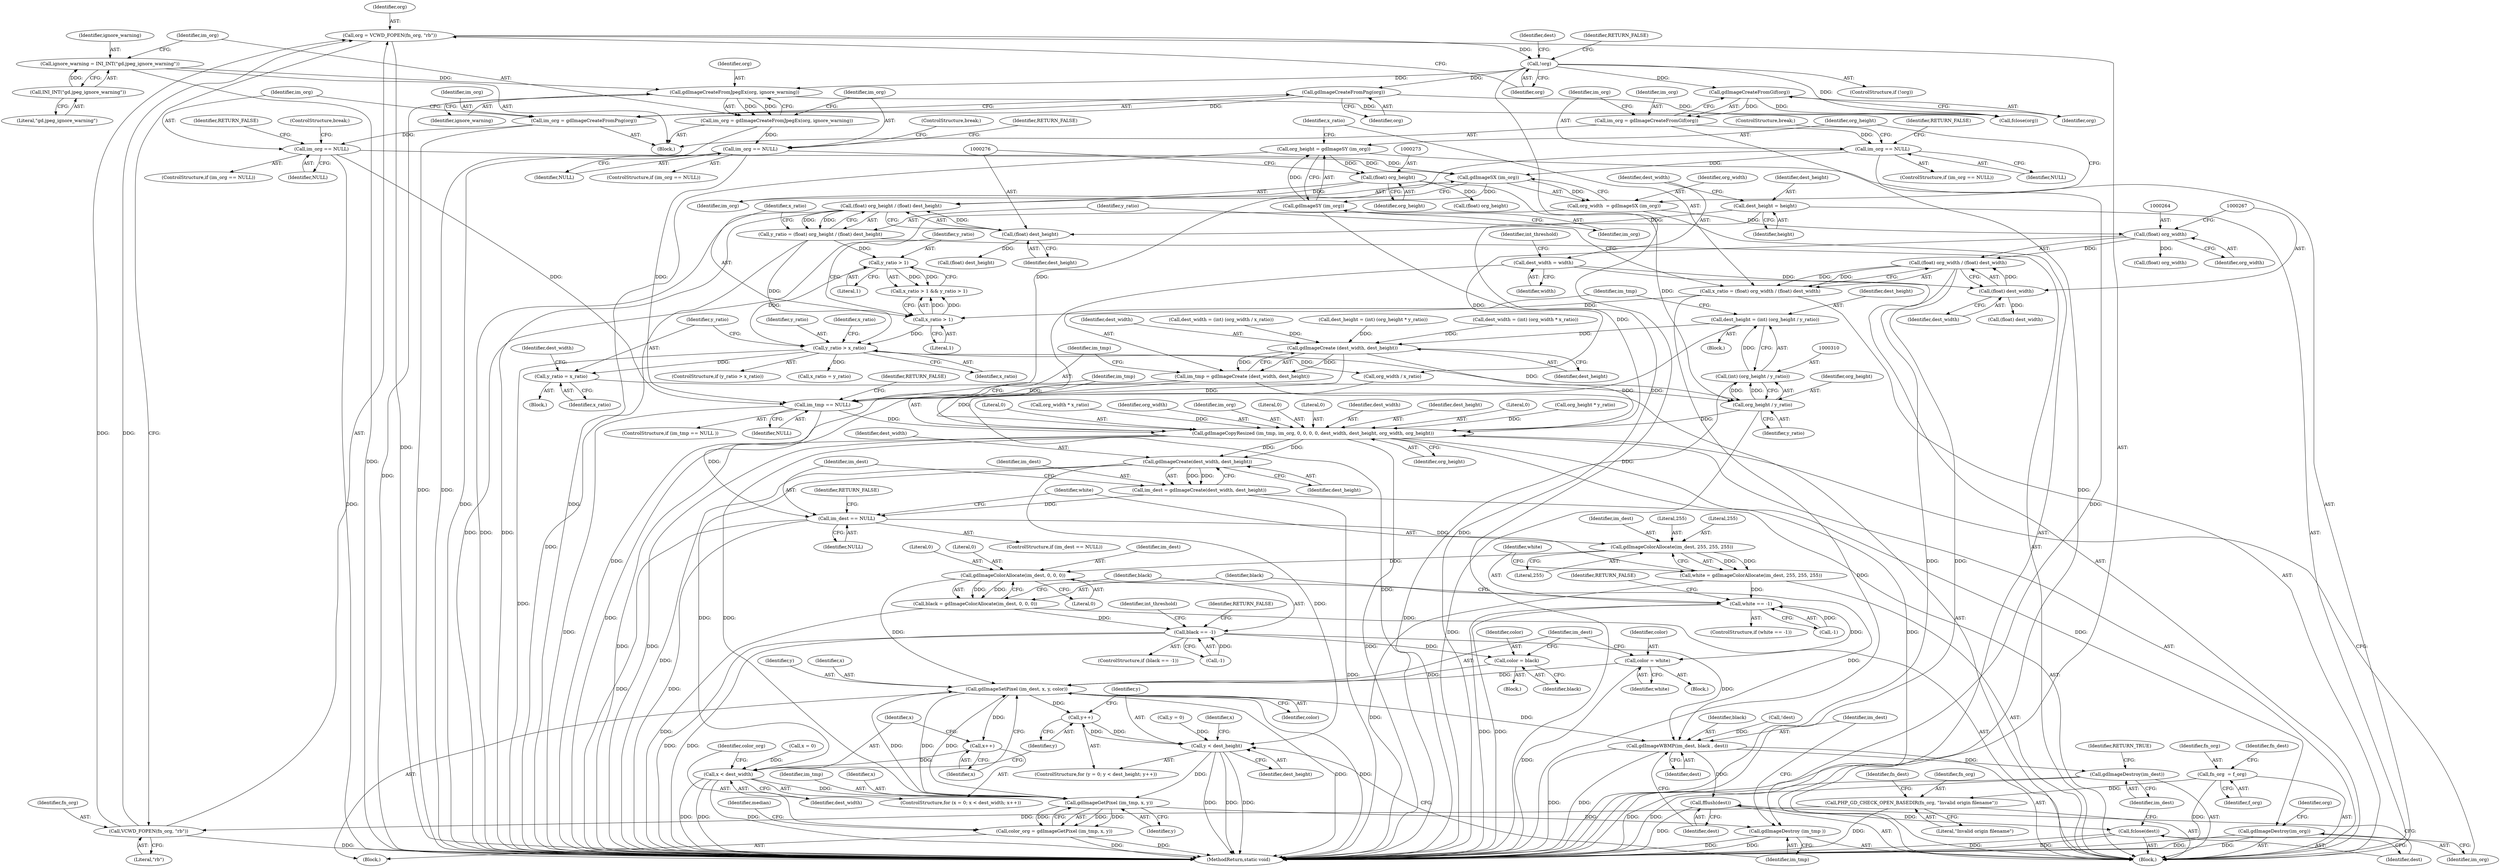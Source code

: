 digraph "0_php-src_b6f13a5ef9d6280cf984826a5de012a32c396cd4?w=1_2@integer" {
"1000307" [label="(Call,dest_height = (int) (org_height / y_ratio))"];
"1000309" [label="(Call,(int) (org_height / y_ratio))"];
"1000311" [label="(Call,org_height / y_ratio)"];
"1000272" [label="(Call,(float) org_height)"];
"1000256" [label="(Call,org_height = gdImageSY (im_org))"];
"1000258" [label="(Call,gdImageSY (im_org))"];
"1000254" [label="(Call,gdImageSX (im_org))"];
"1000231" [label="(Call,im_org == NULL)"];
"1000225" [label="(Call,im_org = gdImageCreateFromJpegEx(org, ignore_warning))"];
"1000227" [label="(Call,gdImageCreateFromJpegEx(org, ignore_warning))"];
"1000191" [label="(Call,!org)"];
"1000185" [label="(Call,org = VCWD_FOPEN(fn_org, \"rb\"))"];
"1000187" [label="(Call,VCWD_FOPEN(fn_org, \"rb\"))"];
"1000179" [label="(Call,PHP_GD_CHECK_OPEN_BASEDIR(fn_org, \"Invalid origin filename\"))"];
"1000154" [label="(Call,fn_org  = f_org)"];
"1000221" [label="(Call,ignore_warning = INI_INT(\"gd.jpeg_ignore_warning\"))"];
"1000223" [label="(Call,INI_INT(\"gd.jpeg_ignore_warning\"))"];
"1000214" [label="(Call,im_org == NULL)"];
"1000209" [label="(Call,im_org = gdImageCreateFromGif(org))"];
"1000211" [label="(Call,gdImageCreateFromGif(org))"];
"1000243" [label="(Call,im_org == NULL)"];
"1000238" [label="(Call,im_org = gdImageCreateFromPng(org))"];
"1000240" [label="(Call,gdImageCreateFromPng(org))"];
"1000297" [label="(Call,y_ratio = x_ratio)"];
"1000288" [label="(Call,y_ratio > x_ratio)"];
"1000283" [label="(Call,y_ratio > 1)"];
"1000269" [label="(Call,y_ratio = (float) org_height / (float) dest_height)"];
"1000271" [label="(Call,(float) org_height / (float) dest_height)"];
"1000275" [label="(Call,(float) dest_height)"];
"1000160" [label="(Call,dest_height = height)"];
"1000280" [label="(Call,x_ratio > 1)"];
"1000260" [label="(Call,x_ratio = (float) org_width / (float) dest_width)"];
"1000262" [label="(Call,(float) org_width / (float) dest_width)"];
"1000263" [label="(Call,(float) org_width)"];
"1000252" [label="(Call,org_width  = gdImageSX (im_org))"];
"1000266" [label="(Call,(float) dest_width)"];
"1000163" [label="(Call,dest_width = width)"];
"1000363" [label="(Call,gdImageCreate (dest_width, dest_height))"];
"1000361" [label="(Call,im_tmp = gdImageCreate (dest_width, dest_height))"];
"1000367" [label="(Call,im_tmp == NULL)"];
"1000372" [label="(Call,gdImageCopyResized (im_tmp, im_org, 0, 0, 0, 0, dest_width, dest_height, org_width, org_height))"];
"1000383" [label="(Call,gdImageDestroy(im_org))"];
"1000389" [label="(Call,gdImageCreate(dest_width, dest_height))"];
"1000387" [label="(Call,im_dest = gdImageCreate(dest_width, dest_height))"];
"1000393" [label="(Call,im_dest == NULL)"];
"1000400" [label="(Call,gdImageColorAllocate(im_dest, 255, 255, 255))"];
"1000398" [label="(Call,white = gdImageColorAllocate(im_dest, 255, 255, 255))"];
"1000406" [label="(Call,white == -1)"];
"1000488" [label="(Call,color = white)"];
"1000491" [label="(Call,gdImageSetPixel (im_dest, x, y, color))"];
"1000438" [label="(Call,y++)"];
"1000435" [label="(Call,y < dest_height)"];
"1000453" [label="(Call,gdImageGetPixel (im_tmp, x, y))"];
"1000451" [label="(Call,color_org = gdImageGetPixel (im_tmp, x, y))"];
"1000496" [label="(Call,gdImageDestroy (im_tmp ))"];
"1000448" [label="(Call,x++)"];
"1000445" [label="(Call,x < dest_width)"];
"1000498" [label="(Call,gdImageWBMP(im_dest, black , dest))"];
"1000502" [label="(Call,fflush(dest))"];
"1000504" [label="(Call,fclose(dest))"];
"1000506" [label="(Call,gdImageDestroy(im_dest))"];
"1000414" [label="(Call,gdImageColorAllocate(im_dest, 0, 0, 0))"];
"1000412" [label="(Call,black = gdImageColorAllocate(im_dest, 0, 0, 0))"];
"1000420" [label="(Call,black == -1)"];
"1000483" [label="(Call,color = black)"];
"1000167" [label="(Identifier,int_threshold)"];
"1000183" [label="(Identifier,fn_dest)"];
"1000179" [label="(Call,PHP_GD_CHECK_OPEN_BASEDIR(fn_org, \"Invalid origin filename\"))"];
"1000445" [label="(Call,x < dest_width)"];
"1000213" [label="(ControlStructure,if (im_org == NULL))"];
"1000223" [label="(Call,INI_INT(\"gd.jpeg_ignore_warning\"))"];
"1000307" [label="(Call,dest_height = (int) (org_height / y_ratio))"];
"1000296" [label="(Block,)"];
"1000383" [label="(Call,gdImageDestroy(im_org))"];
"1000191" [label="(Call,!org)"];
"1000496" [label="(Call,gdImageDestroy (im_tmp ))"];
"1000432" [label="(Call,y = 0)"];
"1000156" [label="(Identifier,f_org)"];
"1000505" [label="(Identifier,dest)"];
"1000366" [label="(ControlStructure,if (im_tmp == NULL ))"];
"1000485" [label="(Identifier,black)"];
"1000311" [label="(Call,org_height / y_ratio)"];
"1000272" [label="(Call,(float) org_height)"];
"1000162" [label="(Identifier,height)"];
"1000378" [label="(Literal,0)"];
"1000404" [label="(Literal,255)"];
"1000431" [label="(ControlStructure,for (y = 0; y < dest_height; y++))"];
"1000484" [label="(Identifier,color)"];
"1000408" [label="(Call,-1)"];
"1000187" [label="(Call,VCWD_FOPEN(fn_org, \"rb\"))"];
"1000244" [label="(Identifier,im_org)"];
"1000399" [label="(Identifier,white)"];
"1000487" [label="(Block,)"];
"1000196" [label="(Identifier,dest)"];
"1000417" [label="(Literal,0)"];
"1000319" [label="(Call,(float) dest_width)"];
"1000230" [label="(ControlStructure,if (im_org == NULL))"];
"1000212" [label="(Identifier,org)"];
"1000185" [label="(Call,org = VCWD_FOPEN(fn_org, \"rb\"))"];
"1000351" [label="(Call,org_width * x_ratio)"];
"1000400" [label="(Call,gdImageColorAllocate(im_dest, 255, 255, 255))"];
"1000304" [label="(Call,org_width / x_ratio)"];
"1000407" [label="(Identifier,white)"];
"1000287" [label="(ControlStructure,if (y_ratio > x_ratio))"];
"1000371" [label="(Identifier,RETURN_FALSE)"];
"1000406" [label="(Call,white == -1)"];
"1000211" [label="(Call,gdImageCreateFromGif(org))"];
"1000491" [label="(Call,gdImageSetPixel (im_dest, x, y, color))"];
"1000373" [label="(Identifier,im_tmp)"];
"1000268" [label="(Identifier,dest_width)"];
"1000263" [label="(Call,(float) org_width)"];
"1000207" [label="(Block,)"];
"1000274" [label="(Identifier,org_height)"];
"1000281" [label="(Identifier,x_ratio)"];
"1000280" [label="(Call,x_ratio > 1)"];
"1000288" [label="(Call,y_ratio > x_ratio)"];
"1000393" [label="(Call,im_dest == NULL)"];
"1000395" [label="(Identifier,NULL)"];
"1000413" [label="(Identifier,black)"];
"1000226" [label="(Identifier,im_org)"];
"1000275" [label="(Call,(float) dest_height)"];
"1000242" [label="(ControlStructure,if (im_org == NULL))"];
"1000391" [label="(Identifier,dest_height)"];
"1000506" [label="(Call,gdImageDestroy(im_dest))"];
"1000221" [label="(Call,ignore_warning = INI_INT(\"gd.jpeg_ignore_warning\"))"];
"1000456" [label="(Identifier,y)"];
"1000298" [label="(Identifier,y_ratio)"];
"1000285" [label="(Literal,1)"];
"1000427" [label="(Identifier,int_threshold)"];
"1000502" [label="(Call,fflush(dest))"];
"1000497" [label="(Identifier,im_tmp)"];
"1000509" [label="(MethodReturn,static void)"];
"1000210" [label="(Identifier,im_org)"];
"1000194" [label="(Identifier,RETURN_FALSE)"];
"1000163" [label="(Call,dest_width = width)"];
"1000190" [label="(ControlStructure,if (!org))"];
"1000231" [label="(Call,im_org == NULL)"];
"1000504" [label="(Call,fclose(dest))"];
"1000181" [label="(Literal,\"Invalid origin filename\")"];
"1000322" [label="(Call,(float) org_width)"];
"1000425" [label="(Identifier,RETURN_FALSE)"];
"1000247" [label="(Identifier,RETURN_FALSE)"];
"1000367" [label="(Call,im_tmp == NULL)"];
"1000259" [label="(Identifier,im_org)"];
"1000402" [label="(Literal,255)"];
"1000421" [label="(Identifier,black)"];
"1000354" [label="(Call,dest_height = (int) (org_height * y_ratio))"];
"1000271" [label="(Call,(float) org_height / (float) dest_height)"];
"1000299" [label="(Identifier,x_ratio)"];
"1000265" [label="(Identifier,org_width)"];
"1000394" [label="(Identifier,im_dest)"];
"1000415" [label="(Identifier,im_dest)"];
"1000192" [label="(Identifier,org)"];
"1000229" [label="(Identifier,ignore_warning)"];
"1000403" [label="(Literal,255)"];
"1000500" [label="(Identifier,black)"];
"1000381" [label="(Identifier,org_width)"];
"1000495" [label="(Identifier,color)"];
"1000455" [label="(Identifier,x)"];
"1000225" [label="(Call,im_org = gdImageCreateFromJpegEx(org, ignore_warning))"];
"1000382" [label="(Identifier,org_height)"];
"1000398" [label="(Call,white = gdImageColorAllocate(im_dest, 255, 255, 255))"];
"1000186" [label="(Identifier,org)"];
"1000292" [label="(Call,x_ratio = y_ratio)"];
"1000499" [label="(Identifier,im_dest)"];
"1000215" [label="(Identifier,im_org)"];
"1000416" [label="(Literal,0)"];
"1000248" [label="(ControlStructure,break;)"];
"1000241" [label="(Identifier,org)"];
"1000437" [label="(Identifier,dest_height)"];
"1000236" [label="(ControlStructure,break;)"];
"1000108" [label="(Block,)"];
"1000458" [label="(Identifier,median)"];
"1000452" [label="(Identifier,color_org)"];
"1000232" [label="(Identifier,im_org)"];
"1000450" [label="(Block,)"];
"1000270" [label="(Identifier,y_ratio)"];
"1000266" [label="(Call,(float) dest_width)"];
"1000420" [label="(Call,black == -1)"];
"1000261" [label="(Identifier,x_ratio)"];
"1000488" [label="(Call,color = white)"];
"1000243" [label="(Call,im_org == NULL)"];
"1000269" [label="(Call,y_ratio = (float) org_height / (float) dest_height)"];
"1000362" [label="(Identifier,im_tmp)"];
"1000233" [label="(Identifier,NULL)"];
"1000309" [label="(Call,(int) (org_height / y_ratio))"];
"1000451" [label="(Call,color_org = gdImageGetPixel (im_tmp, x, y))"];
"1000189" [label="(Literal,\"rb\")"];
"1000308" [label="(Identifier,dest_height)"];
"1000374" [label="(Identifier,im_org)"];
"1000377" [label="(Literal,0)"];
"1000201" [label="(Call,!dest)"];
"1000453" [label="(Call,gdImageGetPixel (im_tmp, x, y))"];
"1000262" [label="(Call,(float) org_width / (float) dest_width)"];
"1000257" [label="(Identifier,org_height)"];
"1000454" [label="(Identifier,im_tmp)"];
"1000376" [label="(Literal,0)"];
"1000446" [label="(Identifier,x)"];
"1000392" [label="(ControlStructure,if (im_dest == NULL))"];
"1000240" [label="(Call,gdImageCreateFromPng(org))"];
"1000412" [label="(Call,black = gdImageColorAllocate(im_dest, 0, 0, 0))"];
"1000418" [label="(Literal,0)"];
"1000209" [label="(Call,im_org = gdImageCreateFromGif(org))"];
"1000154" [label="(Call,fn_org  = f_org)"];
"1000390" [label="(Identifier,dest_width)"];
"1000365" [label="(Identifier,dest_height)"];
"1000347" [label="(Call,dest_width = (int) (org_width * x_ratio))"];
"1000363" [label="(Call,gdImageCreate (dest_width, dest_height))"];
"1000379" [label="(Identifier,dest_width)"];
"1000508" [label="(Identifier,RETURN_TRUE)"];
"1000483" [label="(Call,color = black)"];
"1000372" [label="(Call,gdImageCopyResized (im_tmp, im_org, 0, 0, 0, 0, dest_width, dest_height, org_width, org_height))"];
"1000422" [label="(Call,-1)"];
"1000388" [label="(Identifier,im_dest)"];
"1000253" [label="(Identifier,org_width)"];
"1000238" [label="(Call,im_org = gdImageCreateFromPng(org))"];
"1000290" [label="(Identifier,x_ratio)"];
"1000277" [label="(Identifier,dest_height)"];
"1000449" [label="(Identifier,x)"];
"1000503" [label="(Identifier,dest)"];
"1000507" [label="(Identifier,im_dest)"];
"1000164" [label="(Identifier,dest_width)"];
"1000180" [label="(Identifier,fn_org)"];
"1000297" [label="(Call,y_ratio = x_ratio)"];
"1000254" [label="(Call,gdImageSX (im_org))"];
"1000161" [label="(Identifier,dest_height)"];
"1000380" [label="(Identifier,dest_height)"];
"1000361" [label="(Call,im_tmp = gdImageCreate (dest_width, dest_height))"];
"1000439" [label="(Identifier,y)"];
"1000493" [label="(Identifier,x)"];
"1000441" [label="(ControlStructure,for (x = 0; x < dest_width; x++))"];
"1000235" [label="(Identifier,RETURN_FALSE)"];
"1000401" [label="(Identifier,im_dest)"];
"1000289" [label="(Identifier,y_ratio)"];
"1000389" [label="(Call,gdImageCreate(dest_width, dest_height))"];
"1000284" [label="(Identifier,y_ratio)"];
"1000442" [label="(Call,x = 0)"];
"1000411" [label="(Identifier,RETURN_FALSE)"];
"1000256" [label="(Call,org_height = gdImageSY (im_org))"];
"1000301" [label="(Identifier,dest_width)"];
"1000219" [label="(ControlStructure,break;)"];
"1000283" [label="(Call,y_ratio > 1)"];
"1000492" [label="(Identifier,im_dest)"];
"1000155" [label="(Identifier,fn_org)"];
"1000375" [label="(Literal,0)"];
"1000482" [label="(Block,)"];
"1000369" [label="(Identifier,NULL)"];
"1000313" [label="(Identifier,y_ratio)"];
"1000214" [label="(Call,im_org == NULL)"];
"1000364" [label="(Identifier,dest_width)"];
"1000443" [label="(Identifier,x)"];
"1000224" [label="(Literal,\"gd.jpeg_ignore_warning\")"];
"1000368" [label="(Identifier,im_tmp)"];
"1000255" [label="(Identifier,im_org)"];
"1000239" [label="(Identifier,im_org)"];
"1000160" [label="(Call,dest_height = height)"];
"1000386" [label="(Identifier,org)"];
"1000447" [label="(Identifier,dest_width)"];
"1000279" [label="(Call,x_ratio > 1 && y_ratio > 1)"];
"1000165" [label="(Identifier,width)"];
"1000385" [label="(Call,fclose(org))"];
"1000384" [label="(Identifier,im_org)"];
"1000188" [label="(Identifier,fn_org)"];
"1000358" [label="(Call,org_height * y_ratio)"];
"1000397" [label="(Identifier,RETURN_FALSE)"];
"1000414" [label="(Call,gdImageColorAllocate(im_dest, 0, 0, 0))"];
"1000405" [label="(ControlStructure,if (white == -1))"];
"1000436" [label="(Identifier,y)"];
"1000222" [label="(Identifier,ignore_warning)"];
"1000490" [label="(Identifier,white)"];
"1000158" [label="(Identifier,fn_dest)"];
"1000438" [label="(Call,y++)"];
"1000498" [label="(Call,gdImageWBMP(im_dest, black , dest))"];
"1000328" [label="(Call,(float) dest_height)"];
"1000218" [label="(Identifier,RETURN_FALSE)"];
"1000282" [label="(Literal,1)"];
"1000435" [label="(Call,y < dest_height)"];
"1000419" [label="(ControlStructure,if (black == -1))"];
"1000228" [label="(Identifier,org)"];
"1000258" [label="(Call,gdImageSY (im_org))"];
"1000286" [label="(Block,)"];
"1000331" [label="(Call,(float) org_height)"];
"1000252" [label="(Call,org_width  = gdImageSX (im_org))"];
"1000293" [label="(Identifier,x_ratio)"];
"1000245" [label="(Identifier,NULL)"];
"1000387" [label="(Call,im_dest = gdImageCreate(dest_width, dest_height))"];
"1000312" [label="(Identifier,org_height)"];
"1000300" [label="(Call,dest_width = (int) (org_width / x_ratio))"];
"1000260" [label="(Call,x_ratio = (float) org_width / (float) dest_width)"];
"1000501" [label="(Identifier,dest)"];
"1000489" [label="(Identifier,color)"];
"1000227" [label="(Call,gdImageCreateFromJpegEx(org, ignore_warning))"];
"1000494" [label="(Identifier,y)"];
"1000216" [label="(Identifier,NULL)"];
"1000448" [label="(Call,x++)"];
"1000307" -> "1000286"  [label="AST: "];
"1000307" -> "1000309"  [label="CFG: "];
"1000308" -> "1000307"  [label="AST: "];
"1000309" -> "1000307"  [label="AST: "];
"1000362" -> "1000307"  [label="CFG: "];
"1000307" -> "1000509"  [label="DDG: "];
"1000309" -> "1000307"  [label="DDG: "];
"1000307" -> "1000363"  [label="DDG: "];
"1000309" -> "1000311"  [label="CFG: "];
"1000310" -> "1000309"  [label="AST: "];
"1000311" -> "1000309"  [label="AST: "];
"1000309" -> "1000509"  [label="DDG: "];
"1000311" -> "1000309"  [label="DDG: "];
"1000311" -> "1000309"  [label="DDG: "];
"1000311" -> "1000313"  [label="CFG: "];
"1000312" -> "1000311"  [label="AST: "];
"1000313" -> "1000311"  [label="AST: "];
"1000311" -> "1000509"  [label="DDG: "];
"1000272" -> "1000311"  [label="DDG: "];
"1000297" -> "1000311"  [label="DDG: "];
"1000288" -> "1000311"  [label="DDG: "];
"1000311" -> "1000372"  [label="DDG: "];
"1000272" -> "1000271"  [label="AST: "];
"1000272" -> "1000274"  [label="CFG: "];
"1000273" -> "1000272"  [label="AST: "];
"1000274" -> "1000272"  [label="AST: "];
"1000276" -> "1000272"  [label="CFG: "];
"1000272" -> "1000271"  [label="DDG: "];
"1000256" -> "1000272"  [label="DDG: "];
"1000272" -> "1000331"  [label="DDG: "];
"1000256" -> "1000108"  [label="AST: "];
"1000256" -> "1000258"  [label="CFG: "];
"1000257" -> "1000256"  [label="AST: "];
"1000258" -> "1000256"  [label="AST: "];
"1000261" -> "1000256"  [label="CFG: "];
"1000256" -> "1000509"  [label="DDG: "];
"1000258" -> "1000256"  [label="DDG: "];
"1000258" -> "1000259"  [label="CFG: "];
"1000259" -> "1000258"  [label="AST: "];
"1000254" -> "1000258"  [label="DDG: "];
"1000258" -> "1000372"  [label="DDG: "];
"1000254" -> "1000252"  [label="AST: "];
"1000254" -> "1000255"  [label="CFG: "];
"1000255" -> "1000254"  [label="AST: "];
"1000252" -> "1000254"  [label="CFG: "];
"1000254" -> "1000252"  [label="DDG: "];
"1000231" -> "1000254"  [label="DDG: "];
"1000214" -> "1000254"  [label="DDG: "];
"1000243" -> "1000254"  [label="DDG: "];
"1000231" -> "1000230"  [label="AST: "];
"1000231" -> "1000233"  [label="CFG: "];
"1000232" -> "1000231"  [label="AST: "];
"1000233" -> "1000231"  [label="AST: "];
"1000235" -> "1000231"  [label="CFG: "];
"1000236" -> "1000231"  [label="CFG: "];
"1000231" -> "1000509"  [label="DDG: "];
"1000225" -> "1000231"  [label="DDG: "];
"1000231" -> "1000367"  [label="DDG: "];
"1000225" -> "1000207"  [label="AST: "];
"1000225" -> "1000227"  [label="CFG: "];
"1000226" -> "1000225"  [label="AST: "];
"1000227" -> "1000225"  [label="AST: "];
"1000232" -> "1000225"  [label="CFG: "];
"1000225" -> "1000509"  [label="DDG: "];
"1000227" -> "1000225"  [label="DDG: "];
"1000227" -> "1000225"  [label="DDG: "];
"1000227" -> "1000229"  [label="CFG: "];
"1000228" -> "1000227"  [label="AST: "];
"1000229" -> "1000227"  [label="AST: "];
"1000227" -> "1000509"  [label="DDG: "];
"1000191" -> "1000227"  [label="DDG: "];
"1000221" -> "1000227"  [label="DDG: "];
"1000227" -> "1000385"  [label="DDG: "];
"1000191" -> "1000190"  [label="AST: "];
"1000191" -> "1000192"  [label="CFG: "];
"1000192" -> "1000191"  [label="AST: "];
"1000194" -> "1000191"  [label="CFG: "];
"1000196" -> "1000191"  [label="CFG: "];
"1000191" -> "1000509"  [label="DDG: "];
"1000185" -> "1000191"  [label="DDG: "];
"1000191" -> "1000211"  [label="DDG: "];
"1000191" -> "1000240"  [label="DDG: "];
"1000191" -> "1000385"  [label="DDG: "];
"1000185" -> "1000108"  [label="AST: "];
"1000185" -> "1000187"  [label="CFG: "];
"1000186" -> "1000185"  [label="AST: "];
"1000187" -> "1000185"  [label="AST: "];
"1000192" -> "1000185"  [label="CFG: "];
"1000185" -> "1000509"  [label="DDG: "];
"1000187" -> "1000185"  [label="DDG: "];
"1000187" -> "1000185"  [label="DDG: "];
"1000187" -> "1000189"  [label="CFG: "];
"1000188" -> "1000187"  [label="AST: "];
"1000189" -> "1000187"  [label="AST: "];
"1000187" -> "1000509"  [label="DDG: "];
"1000179" -> "1000187"  [label="DDG: "];
"1000179" -> "1000108"  [label="AST: "];
"1000179" -> "1000181"  [label="CFG: "];
"1000180" -> "1000179"  [label="AST: "];
"1000181" -> "1000179"  [label="AST: "];
"1000183" -> "1000179"  [label="CFG: "];
"1000179" -> "1000509"  [label="DDG: "];
"1000154" -> "1000179"  [label="DDG: "];
"1000154" -> "1000108"  [label="AST: "];
"1000154" -> "1000156"  [label="CFG: "];
"1000155" -> "1000154"  [label="AST: "];
"1000156" -> "1000154"  [label="AST: "];
"1000158" -> "1000154"  [label="CFG: "];
"1000154" -> "1000509"  [label="DDG: "];
"1000221" -> "1000207"  [label="AST: "];
"1000221" -> "1000223"  [label="CFG: "];
"1000222" -> "1000221"  [label="AST: "];
"1000223" -> "1000221"  [label="AST: "];
"1000226" -> "1000221"  [label="CFG: "];
"1000221" -> "1000509"  [label="DDG: "];
"1000223" -> "1000221"  [label="DDG: "];
"1000223" -> "1000224"  [label="CFG: "];
"1000224" -> "1000223"  [label="AST: "];
"1000214" -> "1000213"  [label="AST: "];
"1000214" -> "1000216"  [label="CFG: "];
"1000215" -> "1000214"  [label="AST: "];
"1000216" -> "1000214"  [label="AST: "];
"1000218" -> "1000214"  [label="CFG: "];
"1000219" -> "1000214"  [label="CFG: "];
"1000214" -> "1000509"  [label="DDG: "];
"1000209" -> "1000214"  [label="DDG: "];
"1000214" -> "1000367"  [label="DDG: "];
"1000209" -> "1000207"  [label="AST: "];
"1000209" -> "1000211"  [label="CFG: "];
"1000210" -> "1000209"  [label="AST: "];
"1000211" -> "1000209"  [label="AST: "];
"1000215" -> "1000209"  [label="CFG: "];
"1000209" -> "1000509"  [label="DDG: "];
"1000211" -> "1000209"  [label="DDG: "];
"1000211" -> "1000212"  [label="CFG: "];
"1000212" -> "1000211"  [label="AST: "];
"1000211" -> "1000385"  [label="DDG: "];
"1000243" -> "1000242"  [label="AST: "];
"1000243" -> "1000245"  [label="CFG: "];
"1000244" -> "1000243"  [label="AST: "];
"1000245" -> "1000243"  [label="AST: "];
"1000247" -> "1000243"  [label="CFG: "];
"1000248" -> "1000243"  [label="CFG: "];
"1000243" -> "1000509"  [label="DDG: "];
"1000238" -> "1000243"  [label="DDG: "];
"1000243" -> "1000367"  [label="DDG: "];
"1000238" -> "1000207"  [label="AST: "];
"1000238" -> "1000240"  [label="CFG: "];
"1000239" -> "1000238"  [label="AST: "];
"1000240" -> "1000238"  [label="AST: "];
"1000244" -> "1000238"  [label="CFG: "];
"1000238" -> "1000509"  [label="DDG: "];
"1000240" -> "1000238"  [label="DDG: "];
"1000240" -> "1000241"  [label="CFG: "];
"1000241" -> "1000240"  [label="AST: "];
"1000240" -> "1000385"  [label="DDG: "];
"1000297" -> "1000296"  [label="AST: "];
"1000297" -> "1000299"  [label="CFG: "];
"1000298" -> "1000297"  [label="AST: "];
"1000299" -> "1000297"  [label="AST: "];
"1000301" -> "1000297"  [label="CFG: "];
"1000288" -> "1000297"  [label="DDG: "];
"1000288" -> "1000287"  [label="AST: "];
"1000288" -> "1000290"  [label="CFG: "];
"1000289" -> "1000288"  [label="AST: "];
"1000290" -> "1000288"  [label="AST: "];
"1000293" -> "1000288"  [label="CFG: "];
"1000298" -> "1000288"  [label="CFG: "];
"1000288" -> "1000509"  [label="DDG: "];
"1000283" -> "1000288"  [label="DDG: "];
"1000269" -> "1000288"  [label="DDG: "];
"1000280" -> "1000288"  [label="DDG: "];
"1000288" -> "1000292"  [label="DDG: "];
"1000288" -> "1000304"  [label="DDG: "];
"1000283" -> "1000279"  [label="AST: "];
"1000283" -> "1000285"  [label="CFG: "];
"1000284" -> "1000283"  [label="AST: "];
"1000285" -> "1000283"  [label="AST: "];
"1000279" -> "1000283"  [label="CFG: "];
"1000283" -> "1000279"  [label="DDG: "];
"1000283" -> "1000279"  [label="DDG: "];
"1000269" -> "1000283"  [label="DDG: "];
"1000269" -> "1000108"  [label="AST: "];
"1000269" -> "1000271"  [label="CFG: "];
"1000270" -> "1000269"  [label="AST: "];
"1000271" -> "1000269"  [label="AST: "];
"1000281" -> "1000269"  [label="CFG: "];
"1000269" -> "1000509"  [label="DDG: "];
"1000271" -> "1000269"  [label="DDG: "];
"1000271" -> "1000269"  [label="DDG: "];
"1000271" -> "1000275"  [label="CFG: "];
"1000275" -> "1000271"  [label="AST: "];
"1000271" -> "1000509"  [label="DDG: "];
"1000271" -> "1000509"  [label="DDG: "];
"1000275" -> "1000271"  [label="DDG: "];
"1000275" -> "1000277"  [label="CFG: "];
"1000276" -> "1000275"  [label="AST: "];
"1000277" -> "1000275"  [label="AST: "];
"1000160" -> "1000275"  [label="DDG: "];
"1000275" -> "1000328"  [label="DDG: "];
"1000160" -> "1000108"  [label="AST: "];
"1000160" -> "1000162"  [label="CFG: "];
"1000161" -> "1000160"  [label="AST: "];
"1000162" -> "1000160"  [label="AST: "];
"1000164" -> "1000160"  [label="CFG: "];
"1000160" -> "1000509"  [label="DDG: "];
"1000280" -> "1000279"  [label="AST: "];
"1000280" -> "1000282"  [label="CFG: "];
"1000281" -> "1000280"  [label="AST: "];
"1000282" -> "1000280"  [label="AST: "];
"1000284" -> "1000280"  [label="CFG: "];
"1000279" -> "1000280"  [label="CFG: "];
"1000280" -> "1000279"  [label="DDG: "];
"1000280" -> "1000279"  [label="DDG: "];
"1000260" -> "1000280"  [label="DDG: "];
"1000260" -> "1000108"  [label="AST: "];
"1000260" -> "1000262"  [label="CFG: "];
"1000261" -> "1000260"  [label="AST: "];
"1000262" -> "1000260"  [label="AST: "];
"1000270" -> "1000260"  [label="CFG: "];
"1000260" -> "1000509"  [label="DDG: "];
"1000262" -> "1000260"  [label="DDG: "];
"1000262" -> "1000260"  [label="DDG: "];
"1000262" -> "1000266"  [label="CFG: "];
"1000263" -> "1000262"  [label="AST: "];
"1000266" -> "1000262"  [label="AST: "];
"1000262" -> "1000509"  [label="DDG: "];
"1000262" -> "1000509"  [label="DDG: "];
"1000263" -> "1000262"  [label="DDG: "];
"1000266" -> "1000262"  [label="DDG: "];
"1000263" -> "1000265"  [label="CFG: "];
"1000264" -> "1000263"  [label="AST: "];
"1000265" -> "1000263"  [label="AST: "];
"1000267" -> "1000263"  [label="CFG: "];
"1000252" -> "1000263"  [label="DDG: "];
"1000263" -> "1000304"  [label="DDG: "];
"1000263" -> "1000322"  [label="DDG: "];
"1000252" -> "1000108"  [label="AST: "];
"1000253" -> "1000252"  [label="AST: "];
"1000257" -> "1000252"  [label="CFG: "];
"1000252" -> "1000509"  [label="DDG: "];
"1000266" -> "1000268"  [label="CFG: "];
"1000267" -> "1000266"  [label="AST: "];
"1000268" -> "1000266"  [label="AST: "];
"1000163" -> "1000266"  [label="DDG: "];
"1000266" -> "1000319"  [label="DDG: "];
"1000163" -> "1000108"  [label="AST: "];
"1000163" -> "1000165"  [label="CFG: "];
"1000164" -> "1000163"  [label="AST: "];
"1000165" -> "1000163"  [label="AST: "];
"1000167" -> "1000163"  [label="CFG: "];
"1000163" -> "1000509"  [label="DDG: "];
"1000363" -> "1000361"  [label="AST: "];
"1000363" -> "1000365"  [label="CFG: "];
"1000364" -> "1000363"  [label="AST: "];
"1000365" -> "1000363"  [label="AST: "];
"1000361" -> "1000363"  [label="CFG: "];
"1000363" -> "1000361"  [label="DDG: "];
"1000363" -> "1000361"  [label="DDG: "];
"1000347" -> "1000363"  [label="DDG: "];
"1000300" -> "1000363"  [label="DDG: "];
"1000354" -> "1000363"  [label="DDG: "];
"1000363" -> "1000372"  [label="DDG: "];
"1000363" -> "1000372"  [label="DDG: "];
"1000361" -> "1000108"  [label="AST: "];
"1000362" -> "1000361"  [label="AST: "];
"1000368" -> "1000361"  [label="CFG: "];
"1000361" -> "1000509"  [label="DDG: "];
"1000361" -> "1000367"  [label="DDG: "];
"1000367" -> "1000366"  [label="AST: "];
"1000367" -> "1000369"  [label="CFG: "];
"1000368" -> "1000367"  [label="AST: "];
"1000369" -> "1000367"  [label="AST: "];
"1000371" -> "1000367"  [label="CFG: "];
"1000373" -> "1000367"  [label="CFG: "];
"1000367" -> "1000509"  [label="DDG: "];
"1000367" -> "1000372"  [label="DDG: "];
"1000367" -> "1000393"  [label="DDG: "];
"1000372" -> "1000108"  [label="AST: "];
"1000372" -> "1000382"  [label="CFG: "];
"1000373" -> "1000372"  [label="AST: "];
"1000374" -> "1000372"  [label="AST: "];
"1000375" -> "1000372"  [label="AST: "];
"1000376" -> "1000372"  [label="AST: "];
"1000377" -> "1000372"  [label="AST: "];
"1000378" -> "1000372"  [label="AST: "];
"1000379" -> "1000372"  [label="AST: "];
"1000380" -> "1000372"  [label="AST: "];
"1000381" -> "1000372"  [label="AST: "];
"1000382" -> "1000372"  [label="AST: "];
"1000384" -> "1000372"  [label="CFG: "];
"1000372" -> "1000509"  [label="DDG: "];
"1000372" -> "1000509"  [label="DDG: "];
"1000372" -> "1000509"  [label="DDG: "];
"1000304" -> "1000372"  [label="DDG: "];
"1000351" -> "1000372"  [label="DDG: "];
"1000358" -> "1000372"  [label="DDG: "];
"1000372" -> "1000383"  [label="DDG: "];
"1000372" -> "1000389"  [label="DDG: "];
"1000372" -> "1000389"  [label="DDG: "];
"1000372" -> "1000453"  [label="DDG: "];
"1000372" -> "1000496"  [label="DDG: "];
"1000383" -> "1000108"  [label="AST: "];
"1000383" -> "1000384"  [label="CFG: "];
"1000384" -> "1000383"  [label="AST: "];
"1000386" -> "1000383"  [label="CFG: "];
"1000383" -> "1000509"  [label="DDG: "];
"1000383" -> "1000509"  [label="DDG: "];
"1000389" -> "1000387"  [label="AST: "];
"1000389" -> "1000391"  [label="CFG: "];
"1000390" -> "1000389"  [label="AST: "];
"1000391" -> "1000389"  [label="AST: "];
"1000387" -> "1000389"  [label="CFG: "];
"1000389" -> "1000509"  [label="DDG: "];
"1000389" -> "1000387"  [label="DDG: "];
"1000389" -> "1000387"  [label="DDG: "];
"1000389" -> "1000435"  [label="DDG: "];
"1000389" -> "1000445"  [label="DDG: "];
"1000387" -> "1000108"  [label="AST: "];
"1000388" -> "1000387"  [label="AST: "];
"1000394" -> "1000387"  [label="CFG: "];
"1000387" -> "1000509"  [label="DDG: "];
"1000387" -> "1000393"  [label="DDG: "];
"1000393" -> "1000392"  [label="AST: "];
"1000393" -> "1000395"  [label="CFG: "];
"1000394" -> "1000393"  [label="AST: "];
"1000395" -> "1000393"  [label="AST: "];
"1000397" -> "1000393"  [label="CFG: "];
"1000399" -> "1000393"  [label="CFG: "];
"1000393" -> "1000509"  [label="DDG: "];
"1000393" -> "1000509"  [label="DDG: "];
"1000393" -> "1000400"  [label="DDG: "];
"1000400" -> "1000398"  [label="AST: "];
"1000400" -> "1000404"  [label="CFG: "];
"1000401" -> "1000400"  [label="AST: "];
"1000402" -> "1000400"  [label="AST: "];
"1000403" -> "1000400"  [label="AST: "];
"1000404" -> "1000400"  [label="AST: "];
"1000398" -> "1000400"  [label="CFG: "];
"1000400" -> "1000398"  [label="DDG: "];
"1000400" -> "1000398"  [label="DDG: "];
"1000400" -> "1000414"  [label="DDG: "];
"1000398" -> "1000108"  [label="AST: "];
"1000399" -> "1000398"  [label="AST: "];
"1000407" -> "1000398"  [label="CFG: "];
"1000398" -> "1000509"  [label="DDG: "];
"1000398" -> "1000406"  [label="DDG: "];
"1000406" -> "1000405"  [label="AST: "];
"1000406" -> "1000408"  [label="CFG: "];
"1000407" -> "1000406"  [label="AST: "];
"1000408" -> "1000406"  [label="AST: "];
"1000411" -> "1000406"  [label="CFG: "];
"1000413" -> "1000406"  [label="CFG: "];
"1000406" -> "1000509"  [label="DDG: "];
"1000406" -> "1000509"  [label="DDG: "];
"1000408" -> "1000406"  [label="DDG: "];
"1000406" -> "1000488"  [label="DDG: "];
"1000488" -> "1000487"  [label="AST: "];
"1000488" -> "1000490"  [label="CFG: "];
"1000489" -> "1000488"  [label="AST: "];
"1000490" -> "1000488"  [label="AST: "];
"1000492" -> "1000488"  [label="CFG: "];
"1000488" -> "1000509"  [label="DDG: "];
"1000488" -> "1000491"  [label="DDG: "];
"1000491" -> "1000450"  [label="AST: "];
"1000491" -> "1000495"  [label="CFG: "];
"1000492" -> "1000491"  [label="AST: "];
"1000493" -> "1000491"  [label="AST: "];
"1000494" -> "1000491"  [label="AST: "];
"1000495" -> "1000491"  [label="AST: "];
"1000449" -> "1000491"  [label="CFG: "];
"1000491" -> "1000509"  [label="DDG: "];
"1000491" -> "1000509"  [label="DDG: "];
"1000491" -> "1000438"  [label="DDG: "];
"1000491" -> "1000448"  [label="DDG: "];
"1000491" -> "1000453"  [label="DDG: "];
"1000414" -> "1000491"  [label="DDG: "];
"1000453" -> "1000491"  [label="DDG: "];
"1000453" -> "1000491"  [label="DDG: "];
"1000483" -> "1000491"  [label="DDG: "];
"1000491" -> "1000498"  [label="DDG: "];
"1000438" -> "1000431"  [label="AST: "];
"1000438" -> "1000439"  [label="CFG: "];
"1000439" -> "1000438"  [label="AST: "];
"1000436" -> "1000438"  [label="CFG: "];
"1000438" -> "1000435"  [label="DDG: "];
"1000435" -> "1000438"  [label="DDG: "];
"1000435" -> "1000431"  [label="AST: "];
"1000435" -> "1000437"  [label="CFG: "];
"1000436" -> "1000435"  [label="AST: "];
"1000437" -> "1000435"  [label="AST: "];
"1000443" -> "1000435"  [label="CFG: "];
"1000497" -> "1000435"  [label="CFG: "];
"1000435" -> "1000509"  [label="DDG: "];
"1000435" -> "1000509"  [label="DDG: "];
"1000435" -> "1000509"  [label="DDG: "];
"1000432" -> "1000435"  [label="DDG: "];
"1000435" -> "1000453"  [label="DDG: "];
"1000453" -> "1000451"  [label="AST: "];
"1000453" -> "1000456"  [label="CFG: "];
"1000454" -> "1000453"  [label="AST: "];
"1000455" -> "1000453"  [label="AST: "];
"1000456" -> "1000453"  [label="AST: "];
"1000451" -> "1000453"  [label="CFG: "];
"1000453" -> "1000451"  [label="DDG: "];
"1000453" -> "1000451"  [label="DDG: "];
"1000453" -> "1000451"  [label="DDG: "];
"1000445" -> "1000453"  [label="DDG: "];
"1000453" -> "1000496"  [label="DDG: "];
"1000451" -> "1000450"  [label="AST: "];
"1000452" -> "1000451"  [label="AST: "];
"1000458" -> "1000451"  [label="CFG: "];
"1000451" -> "1000509"  [label="DDG: "];
"1000451" -> "1000509"  [label="DDG: "];
"1000496" -> "1000108"  [label="AST: "];
"1000496" -> "1000497"  [label="CFG: "];
"1000497" -> "1000496"  [label="AST: "];
"1000499" -> "1000496"  [label="CFG: "];
"1000496" -> "1000509"  [label="DDG: "];
"1000496" -> "1000509"  [label="DDG: "];
"1000448" -> "1000441"  [label="AST: "];
"1000448" -> "1000449"  [label="CFG: "];
"1000449" -> "1000448"  [label="AST: "];
"1000446" -> "1000448"  [label="CFG: "];
"1000448" -> "1000445"  [label="DDG: "];
"1000445" -> "1000441"  [label="AST: "];
"1000445" -> "1000447"  [label="CFG: "];
"1000446" -> "1000445"  [label="AST: "];
"1000447" -> "1000445"  [label="AST: "];
"1000452" -> "1000445"  [label="CFG: "];
"1000439" -> "1000445"  [label="CFG: "];
"1000445" -> "1000509"  [label="DDG: "];
"1000445" -> "1000509"  [label="DDG: "];
"1000445" -> "1000509"  [label="DDG: "];
"1000442" -> "1000445"  [label="DDG: "];
"1000498" -> "1000108"  [label="AST: "];
"1000498" -> "1000501"  [label="CFG: "];
"1000499" -> "1000498"  [label="AST: "];
"1000500" -> "1000498"  [label="AST: "];
"1000501" -> "1000498"  [label="AST: "];
"1000503" -> "1000498"  [label="CFG: "];
"1000498" -> "1000509"  [label="DDG: "];
"1000498" -> "1000509"  [label="DDG: "];
"1000414" -> "1000498"  [label="DDG: "];
"1000420" -> "1000498"  [label="DDG: "];
"1000201" -> "1000498"  [label="DDG: "];
"1000498" -> "1000502"  [label="DDG: "];
"1000498" -> "1000506"  [label="DDG: "];
"1000502" -> "1000108"  [label="AST: "];
"1000502" -> "1000503"  [label="CFG: "];
"1000503" -> "1000502"  [label="AST: "];
"1000505" -> "1000502"  [label="CFG: "];
"1000502" -> "1000509"  [label="DDG: "];
"1000502" -> "1000504"  [label="DDG: "];
"1000504" -> "1000108"  [label="AST: "];
"1000504" -> "1000505"  [label="CFG: "];
"1000505" -> "1000504"  [label="AST: "];
"1000507" -> "1000504"  [label="CFG: "];
"1000504" -> "1000509"  [label="DDG: "];
"1000504" -> "1000509"  [label="DDG: "];
"1000506" -> "1000108"  [label="AST: "];
"1000506" -> "1000507"  [label="CFG: "];
"1000507" -> "1000506"  [label="AST: "];
"1000508" -> "1000506"  [label="CFG: "];
"1000506" -> "1000509"  [label="DDG: "];
"1000506" -> "1000509"  [label="DDG: "];
"1000414" -> "1000412"  [label="AST: "];
"1000414" -> "1000418"  [label="CFG: "];
"1000415" -> "1000414"  [label="AST: "];
"1000416" -> "1000414"  [label="AST: "];
"1000417" -> "1000414"  [label="AST: "];
"1000418" -> "1000414"  [label="AST: "];
"1000412" -> "1000414"  [label="CFG: "];
"1000414" -> "1000412"  [label="DDG: "];
"1000414" -> "1000412"  [label="DDG: "];
"1000412" -> "1000108"  [label="AST: "];
"1000413" -> "1000412"  [label="AST: "];
"1000421" -> "1000412"  [label="CFG: "];
"1000412" -> "1000509"  [label="DDG: "];
"1000412" -> "1000420"  [label="DDG: "];
"1000420" -> "1000419"  [label="AST: "];
"1000420" -> "1000422"  [label="CFG: "];
"1000421" -> "1000420"  [label="AST: "];
"1000422" -> "1000420"  [label="AST: "];
"1000425" -> "1000420"  [label="CFG: "];
"1000427" -> "1000420"  [label="CFG: "];
"1000420" -> "1000509"  [label="DDG: "];
"1000420" -> "1000509"  [label="DDG: "];
"1000422" -> "1000420"  [label="DDG: "];
"1000420" -> "1000483"  [label="DDG: "];
"1000483" -> "1000482"  [label="AST: "];
"1000483" -> "1000485"  [label="CFG: "];
"1000484" -> "1000483"  [label="AST: "];
"1000485" -> "1000483"  [label="AST: "];
"1000492" -> "1000483"  [label="CFG: "];
}
